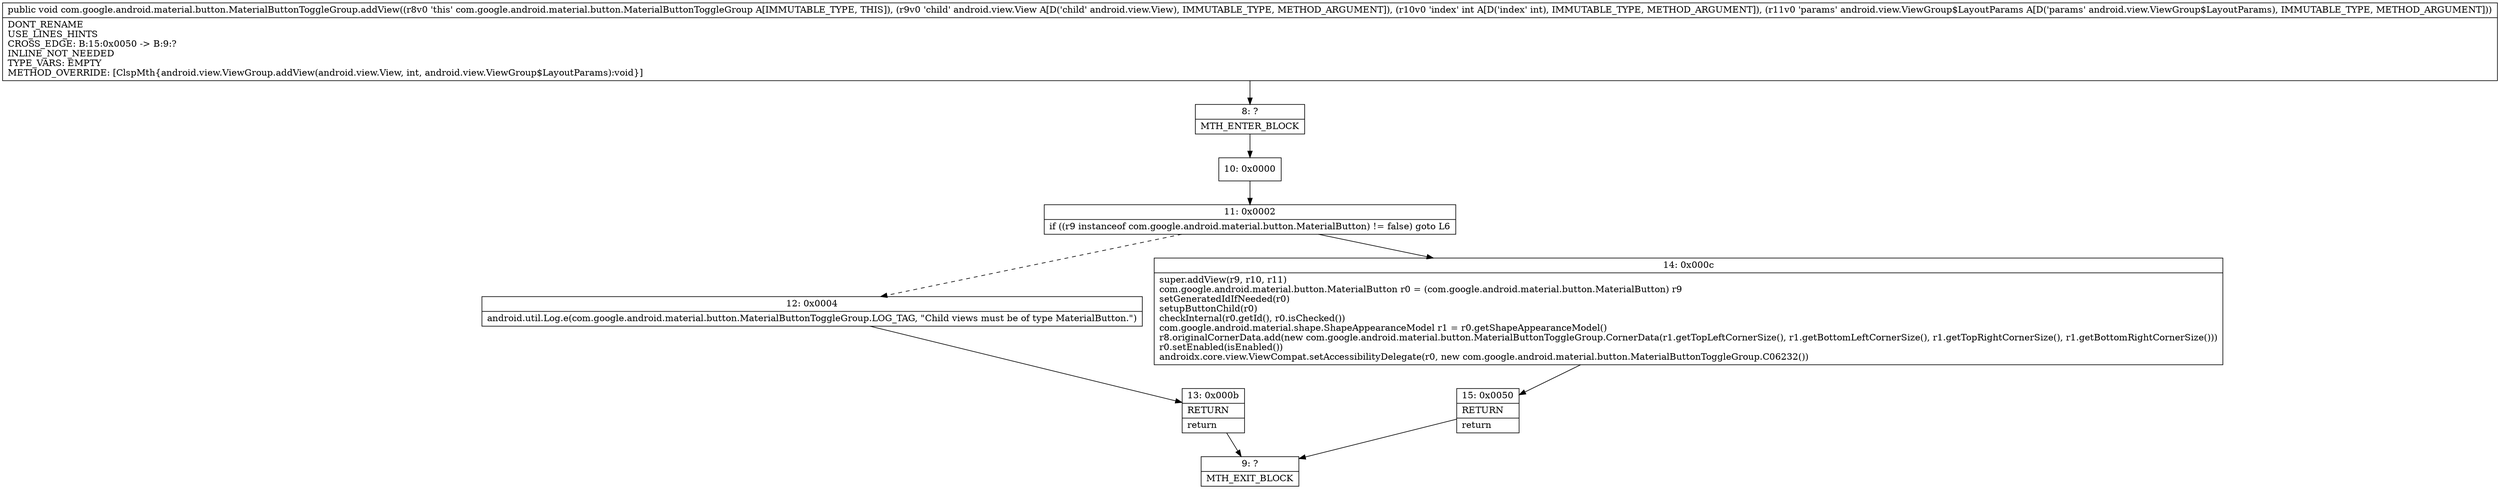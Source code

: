 digraph "CFG forcom.google.android.material.button.MaterialButtonToggleGroup.addView(Landroid\/view\/View;ILandroid\/view\/ViewGroup$LayoutParams;)V" {
Node_8 [shape=record,label="{8\:\ ?|MTH_ENTER_BLOCK\l}"];
Node_10 [shape=record,label="{10\:\ 0x0000}"];
Node_11 [shape=record,label="{11\:\ 0x0002|if ((r9 instanceof com.google.android.material.button.MaterialButton) != false) goto L6\l}"];
Node_12 [shape=record,label="{12\:\ 0x0004|android.util.Log.e(com.google.android.material.button.MaterialButtonToggleGroup.LOG_TAG, \"Child views must be of type MaterialButton.\")\l}"];
Node_13 [shape=record,label="{13\:\ 0x000b|RETURN\l|return\l}"];
Node_9 [shape=record,label="{9\:\ ?|MTH_EXIT_BLOCK\l}"];
Node_14 [shape=record,label="{14\:\ 0x000c|super.addView(r9, r10, r11)\lcom.google.android.material.button.MaterialButton r0 = (com.google.android.material.button.MaterialButton) r9\lsetGeneratedIdIfNeeded(r0)\lsetupButtonChild(r0)\lcheckInternal(r0.getId(), r0.isChecked())\lcom.google.android.material.shape.ShapeAppearanceModel r1 = r0.getShapeAppearanceModel()\lr8.originalCornerData.add(new com.google.android.material.button.MaterialButtonToggleGroup.CornerData(r1.getTopLeftCornerSize(), r1.getBottomLeftCornerSize(), r1.getTopRightCornerSize(), r1.getBottomRightCornerSize()))\lr0.setEnabled(isEnabled())\landroidx.core.view.ViewCompat.setAccessibilityDelegate(r0, new com.google.android.material.button.MaterialButtonToggleGroup.C06232())\l}"];
Node_15 [shape=record,label="{15\:\ 0x0050|RETURN\l|return\l}"];
MethodNode[shape=record,label="{public void com.google.android.material.button.MaterialButtonToggleGroup.addView((r8v0 'this' com.google.android.material.button.MaterialButtonToggleGroup A[IMMUTABLE_TYPE, THIS]), (r9v0 'child' android.view.View A[D('child' android.view.View), IMMUTABLE_TYPE, METHOD_ARGUMENT]), (r10v0 'index' int A[D('index' int), IMMUTABLE_TYPE, METHOD_ARGUMENT]), (r11v0 'params' android.view.ViewGroup$LayoutParams A[D('params' android.view.ViewGroup$LayoutParams), IMMUTABLE_TYPE, METHOD_ARGUMENT]))  | DONT_RENAME\lUSE_LINES_HINTS\lCROSS_EDGE: B:15:0x0050 \-\> B:9:?\lINLINE_NOT_NEEDED\lTYPE_VARS: EMPTY\lMETHOD_OVERRIDE: [ClspMth\{android.view.ViewGroup.addView(android.view.View, int, android.view.ViewGroup$LayoutParams):void\}]\l}"];
MethodNode -> Node_8;Node_8 -> Node_10;
Node_10 -> Node_11;
Node_11 -> Node_12[style=dashed];
Node_11 -> Node_14;
Node_12 -> Node_13;
Node_13 -> Node_9;
Node_14 -> Node_15;
Node_15 -> Node_9;
}

